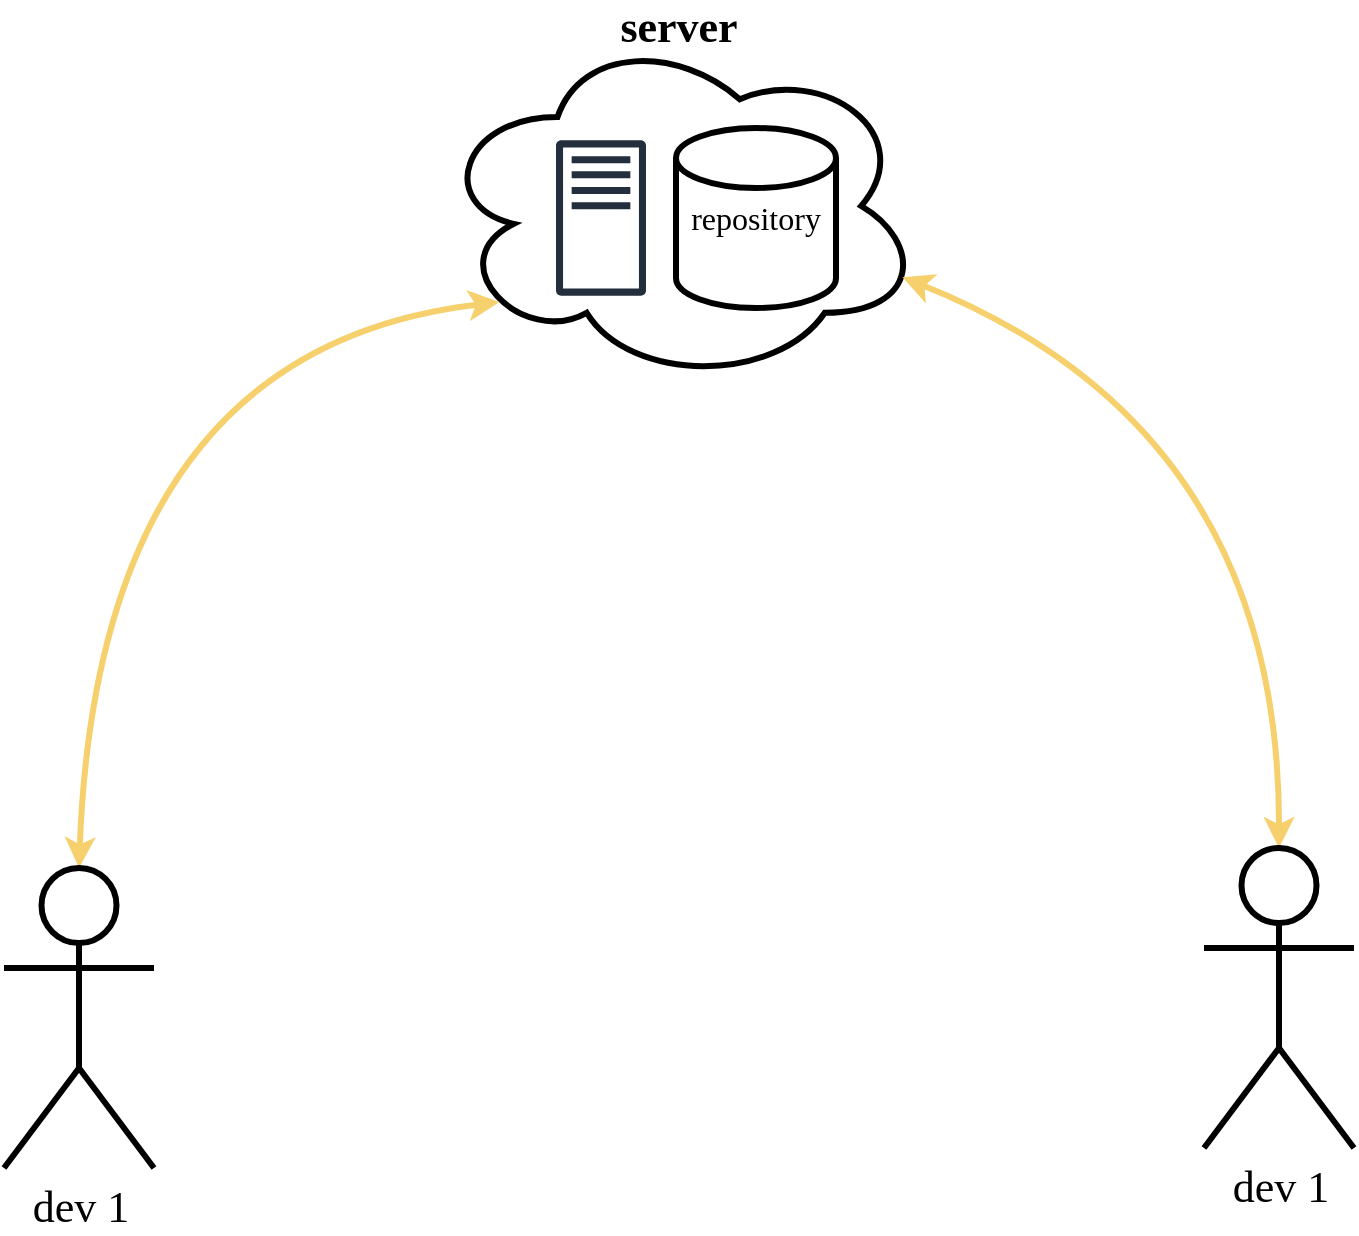 <mxfile version="20.3.0" type="device" pages="2"><diagram id="5C3CkBCD9xc0T-T-1LAS" name="centralized"><mxGraphModel dx="1580" dy="1320" grid="1" gridSize="10" guides="1" tooltips="1" connect="1" arrows="1" fold="1" page="1" pageScale="1" pageWidth="900" pageHeight="800" math="0" shadow="0"><root><mxCell id="0"/><mxCell id="1" parent="0"/><mxCell id="iU3-OYsmjuCID42y-KTL-5" value="" style="group" vertex="1" connectable="0" parent="1"><mxGeometry x="329" y="30" width="243" height="178" as="geometry"/></mxCell><mxCell id="iU3-OYsmjuCID42y-KTL-2" value="server" style="ellipse;shape=cloud;whiteSpace=wrap;html=1;fillColor=none;strokeWidth=3;fontSize=22;fontFamily=Source Sans Pro;fontSource=https%3A%2F%2Ffonts.googleapis.com%2Fcss%3Ffamily%3DSource%2BSans%2BPro;labelPosition=center;verticalLabelPosition=top;align=center;verticalAlign=bottom;fontStyle=1;spacingBottom=-15;" vertex="1" parent="iU3-OYsmjuCID42y-KTL-5"><mxGeometry width="243" height="178" as="geometry"/></mxCell><mxCell id="iU3-OYsmjuCID42y-KTL-1" value="" style="sketch=0;outlineConnect=0;fontColor=#232F3E;gradientColor=none;fillColor=#232F3D;strokeColor=none;dashed=0;verticalLabelPosition=bottom;verticalAlign=top;align=center;html=1;fontSize=12;fontStyle=0;aspect=fixed;pointerEvents=1;shape=mxgraph.aws4.traditional_server;" vertex="1" parent="iU3-OYsmjuCID42y-KTL-5"><mxGeometry x="60" y="56" width="45" height="78" as="geometry"/></mxCell><mxCell id="iU3-OYsmjuCID42y-KTL-3" value="repository" style="strokeWidth=3;html=1;shape=mxgraph.flowchart.database;whiteSpace=wrap;fillColor=none;fontFamily=Source Sans Pro;fontSource=https%3A%2F%2Ffonts.googleapis.com%2Fcss%3Ffamily%3DSource%2BSans%2BPro;fontSize=16;" vertex="1" parent="iU3-OYsmjuCID42y-KTL-5"><mxGeometry x="120" y="50" width="80" height="90" as="geometry"/></mxCell><mxCell id="jVeY-0ma-f2Et0YJ2FjW-2" style="orthogonalLoop=1;jettySize=auto;html=1;exitX=0.5;exitY=0;exitDx=0;exitDy=0;exitPerimeter=0;entryX=0.13;entryY=0.77;entryDx=0;entryDy=0;entryPerimeter=0;fontFamily=Source Sans Pro;fontSource=https%3A%2F%2Ffonts.googleapis.com%2Fcss%3Ffamily%3DSource%2BSans%2BPro;fontSize=22;strokeColor=#F6D06C;targetPerimeterSpacing=-31;sourcePerimeterSpacing=0;strokeWidth=3;shadow=0;sketch=0;startArrow=classic;startFill=1;curved=1;endSize=6;" edge="1" parent="1" source="iU3-OYsmjuCID42y-KTL-6" target="iU3-OYsmjuCID42y-KTL-2"><mxGeometry relative="1" as="geometry"><Array as="points"><mxPoint x="160" y="190"/></Array></mxGeometry></mxCell><mxCell id="iU3-OYsmjuCID42y-KTL-6" value="dev 1" style="shape=umlActor;verticalLabelPosition=bottom;verticalAlign=top;html=1;outlineConnect=0;strokeWidth=3;fontFamily=Source Sans Pro;fontSource=https%3A%2F%2Ffonts.googleapis.com%2Fcss%3Ffamily%3DSource%2BSans%2BPro;fontSize=22;fillColor=none;" vertex="1" parent="1"><mxGeometry x="113" y="450" width="75" height="150" as="geometry"/></mxCell><mxCell id="jVeY-0ma-f2Et0YJ2FjW-3" style="edgeStyle=none;curved=1;sketch=0;orthogonalLoop=1;jettySize=auto;html=1;exitX=0.5;exitY=0;exitDx=0;exitDy=0;exitPerimeter=0;entryX=0.96;entryY=0.7;entryDx=0;entryDy=0;entryPerimeter=0;shadow=0;strokeColor=#F6D06C;strokeWidth=3;fontFamily=Source Sans Pro;fontSource=https%3A%2F%2Ffonts.googleapis.com%2Fcss%3Ffamily%3DSource%2BSans%2BPro;fontSize=22;startArrow=classic;startFill=1;endSize=6;sourcePerimeterSpacing=0;targetPerimeterSpacing=-31;" edge="1" parent="1" source="iU3-OYsmjuCID42y-KTL-7" target="iU3-OYsmjuCID42y-KTL-2"><mxGeometry relative="1" as="geometry"><Array as="points"><mxPoint x="751" y="230"/></Array></mxGeometry></mxCell><mxCell id="iU3-OYsmjuCID42y-KTL-7" value="dev 1" style="shape=umlActor;verticalLabelPosition=bottom;verticalAlign=top;html=1;outlineConnect=0;strokeWidth=3;fontFamily=Source Sans Pro;fontSource=https%3A%2F%2Ffonts.googleapis.com%2Fcss%3Ffamily%3DSource%2BSans%2BPro;fontSize=22;fillColor=none;" vertex="1" parent="1"><mxGeometry x="713" y="440" width="75" height="150" as="geometry"/></mxCell></root></mxGraphModel></diagram><diagram id="kN6Wds6x8saXRwwgsS6m" name="decentralized"><mxGraphModel dx="1106" dy="924" grid="1" gridSize="10" guides="1" tooltips="1" connect="1" arrows="1" fold="1" page="1" pageScale="1" pageWidth="900" pageHeight="800" math="0" shadow="0"><root><mxCell id="0"/><mxCell id="1" parent="0"/><mxCell id="Ko9qV1Bql5ossG1LZ4Rf-1" value="" style="group" vertex="1" connectable="0" parent="1"><mxGeometry x="329" y="30" width="243" height="178" as="geometry"/></mxCell><mxCell id="Ko9qV1Bql5ossG1LZ4Rf-2" value="server" style="ellipse;shape=cloud;whiteSpace=wrap;html=1;fillColor=none;strokeWidth=3;fontSize=22;fontFamily=Source Sans Pro;fontSource=https%3A%2F%2Ffonts.googleapis.com%2Fcss%3Ffamily%3DSource%2BSans%2BPro;labelPosition=center;verticalLabelPosition=top;align=center;verticalAlign=bottom;fontStyle=1;spacingBottom=-15;" vertex="1" parent="Ko9qV1Bql5ossG1LZ4Rf-1"><mxGeometry width="243" height="178" as="geometry"/></mxCell><mxCell id="Ko9qV1Bql5ossG1LZ4Rf-3" value="" style="sketch=0;outlineConnect=0;fontColor=#232F3E;gradientColor=none;fillColor=#232F3D;strokeColor=none;dashed=0;verticalLabelPosition=bottom;verticalAlign=top;align=center;html=1;fontSize=12;fontStyle=0;aspect=fixed;pointerEvents=1;shape=mxgraph.aws4.traditional_server;" vertex="1" parent="Ko9qV1Bql5ossG1LZ4Rf-1"><mxGeometry x="60" y="56" width="45" height="78" as="geometry"/></mxCell><mxCell id="Ko9qV1Bql5ossG1LZ4Rf-4" value="repository" style="strokeWidth=3;html=1;shape=mxgraph.flowchart.database;whiteSpace=wrap;fillColor=none;fontFamily=Source Sans Pro;fontSource=https%3A%2F%2Ffonts.googleapis.com%2Fcss%3Ffamily%3DSource%2BSans%2BPro;fontSize=16;" vertex="1" parent="Ko9qV1Bql5ossG1LZ4Rf-1"><mxGeometry x="120" y="50" width="80" height="90" as="geometry"/></mxCell><mxCell id="Ko9qV1Bql5ossG1LZ4Rf-5" style="orthogonalLoop=1;jettySize=auto;html=1;exitX=1;exitY=0.15;exitDx=0;exitDy=0;exitPerimeter=0;entryX=0.13;entryY=0.77;entryDx=0;entryDy=0;entryPerimeter=0;fontFamily=Source Sans Pro;fontSource=https%3A%2F%2Ffonts.googleapis.com%2Fcss%3Ffamily%3DSource%2BSans%2BPro;fontSize=22;strokeColor=#F6D06C;targetPerimeterSpacing=-31;sourcePerimeterSpacing=0;strokeWidth=3;shadow=0;sketch=0;startArrow=classic;startFill=1;curved=1;endSize=6;" edge="1" parent="1" source="1uVXN5OUpsWPDfWUP_77-1" target="Ko9qV1Bql5ossG1LZ4Rf-2"><mxGeometry relative="1" as="geometry"><Array as="points"><mxPoint x="300" y="190"/></Array></mxGeometry></mxCell><mxCell id="1uVXN5OUpsWPDfWUP_77-7" style="edgeStyle=orthogonalEdgeStyle;curved=1;sketch=0;orthogonalLoop=1;jettySize=auto;html=1;exitX=0.5;exitY=0;exitDx=0;exitDy=0;exitPerimeter=0;entryX=0;entryY=0.15;entryDx=0;entryDy=0;entryPerimeter=0;shadow=0;strokeColor=#6c8ebf;strokeWidth=3;fontFamily=Source Sans Pro;fontSource=https%3A%2F%2Ffonts.googleapis.com%2Fcss%3Ffamily%3DSource%2BSans%2BPro;fontSize=22;startArrow=classic;startFill=1;endSize=6;sourcePerimeterSpacing=0;targetPerimeterSpacing=-31;fillColor=#dae8fc;" edge="1" parent="1" source="Ko9qV1Bql5ossG1LZ4Rf-6" target="1uVXN5OUpsWPDfWUP_77-1"><mxGeometry relative="1" as="geometry"><Array as="points"><mxPoint x="151" y="400"/><mxPoint x="230" y="400"/></Array></mxGeometry></mxCell><mxCell id="Ko9qV1Bql5ossG1LZ4Rf-6" value="dev 1" style="shape=umlActor;verticalLabelPosition=bottom;verticalAlign=top;html=1;outlineConnect=0;strokeWidth=3;fontFamily=Source Sans Pro;fontSource=https%3A%2F%2Ffonts.googleapis.com%2Fcss%3Ffamily%3DSource%2BSans%2BPro;fontSize=22;fillColor=none;" vertex="1" parent="1"><mxGeometry x="113" y="450" width="75" height="150" as="geometry"/></mxCell><mxCell id="Ko9qV1Bql5ossG1LZ4Rf-7" style="edgeStyle=none;curved=1;sketch=0;orthogonalLoop=1;jettySize=auto;html=1;exitX=0;exitY=0.15;exitDx=0;exitDy=0;exitPerimeter=0;entryX=0.96;entryY=0.7;entryDx=0;entryDy=0;entryPerimeter=0;shadow=0;strokeColor=#F6D06C;strokeWidth=3;fontFamily=Source Sans Pro;fontSource=https%3A%2F%2Ffonts.googleapis.com%2Fcss%3Ffamily%3DSource%2BSans%2BPro;fontSize=22;startArrow=classic;startFill=1;endSize=6;sourcePerimeterSpacing=0;targetPerimeterSpacing=-31;" edge="1" parent="1" source="1uVXN5OUpsWPDfWUP_77-2" target="Ko9qV1Bql5ossG1LZ4Rf-2"><mxGeometry relative="1" as="geometry"><Array as="points"><mxPoint x="590" y="260"/></Array></mxGeometry></mxCell><mxCell id="1uVXN5OUpsWPDfWUP_77-8" style="edgeStyle=orthogonalEdgeStyle;curved=1;sketch=0;orthogonalLoop=1;jettySize=auto;html=1;exitX=0.5;exitY=0;exitDx=0;exitDy=0;exitPerimeter=0;entryX=1;entryY=0.15;entryDx=0;entryDy=0;entryPerimeter=0;shadow=0;strokeColor=#6c8ebf;strokeWidth=3;fontFamily=Source Sans Pro;fontSource=https%3A%2F%2Ffonts.googleapis.com%2Fcss%3Ffamily%3DSource%2BSans%2BPro;fontSize=22;startArrow=classic;startFill=1;endSize=6;sourcePerimeterSpacing=0;targetPerimeterSpacing=-31;fillColor=#dae8fc;" edge="1" parent="1" source="Ko9qV1Bql5ossG1LZ4Rf-8" target="1uVXN5OUpsWPDfWUP_77-2"><mxGeometry relative="1" as="geometry"><Array as="points"><mxPoint x="751" y="400"/><mxPoint x="660" y="400"/></Array></mxGeometry></mxCell><mxCell id="Ko9qV1Bql5ossG1LZ4Rf-8" value="dev 2" style="shape=umlActor;verticalLabelPosition=bottom;verticalAlign=top;html=1;outlineConnect=0;strokeWidth=3;fontFamily=Source Sans Pro;fontSource=https%3A%2F%2Ffonts.googleapis.com%2Fcss%3Ffamily%3DSource%2BSans%2BPro;fontSize=22;fillColor=none;" vertex="1" parent="1"><mxGeometry x="713" y="440" width="75" height="150" as="geometry"/></mxCell><mxCell id="1uVXN5OUpsWPDfWUP_77-1" value="repository" style="strokeWidth=3;html=1;shape=mxgraph.flowchart.database;whiteSpace=wrap;fillColor=none;fontFamily=Source Sans Pro;fontSource=https%3A%2F%2Ffonts.googleapis.com%2Fcss%3Ffamily%3DSource%2BSans%2BPro;fontSize=16;" vertex="1" parent="1"><mxGeometry x="230" y="510" width="80" height="90" as="geometry"/></mxCell><mxCell id="1uVXN5OUpsWPDfWUP_77-2" value="repository" style="strokeWidth=3;html=1;shape=mxgraph.flowchart.database;whiteSpace=wrap;fillColor=none;fontFamily=Source Sans Pro;fontSource=https%3A%2F%2Ffonts.googleapis.com%2Fcss%3Ffamily%3DSource%2BSans%2BPro;fontSize=16;" vertex="1" parent="1"><mxGeometry x="580" y="500" width="80" height="90" as="geometry"/></mxCell></root></mxGraphModel></diagram></mxfile>